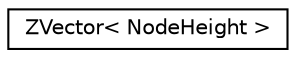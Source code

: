 digraph "Graphical Class Hierarchy"
{
 // LATEX_PDF_SIZE
  edge [fontname="Helvetica",fontsize="10",labelfontname="Helvetica",labelfontsize="10"];
  node [fontname="Helvetica",fontsize="10",shape=record];
  rankdir="LR";
  Node0 [label="ZVector\< NodeHeight \>",height=0.2,width=0.4,color="black", fillcolor="white", style="filled",URL="$classoperations__research_1_1_z_vector.html",tooltip=" "];
}
